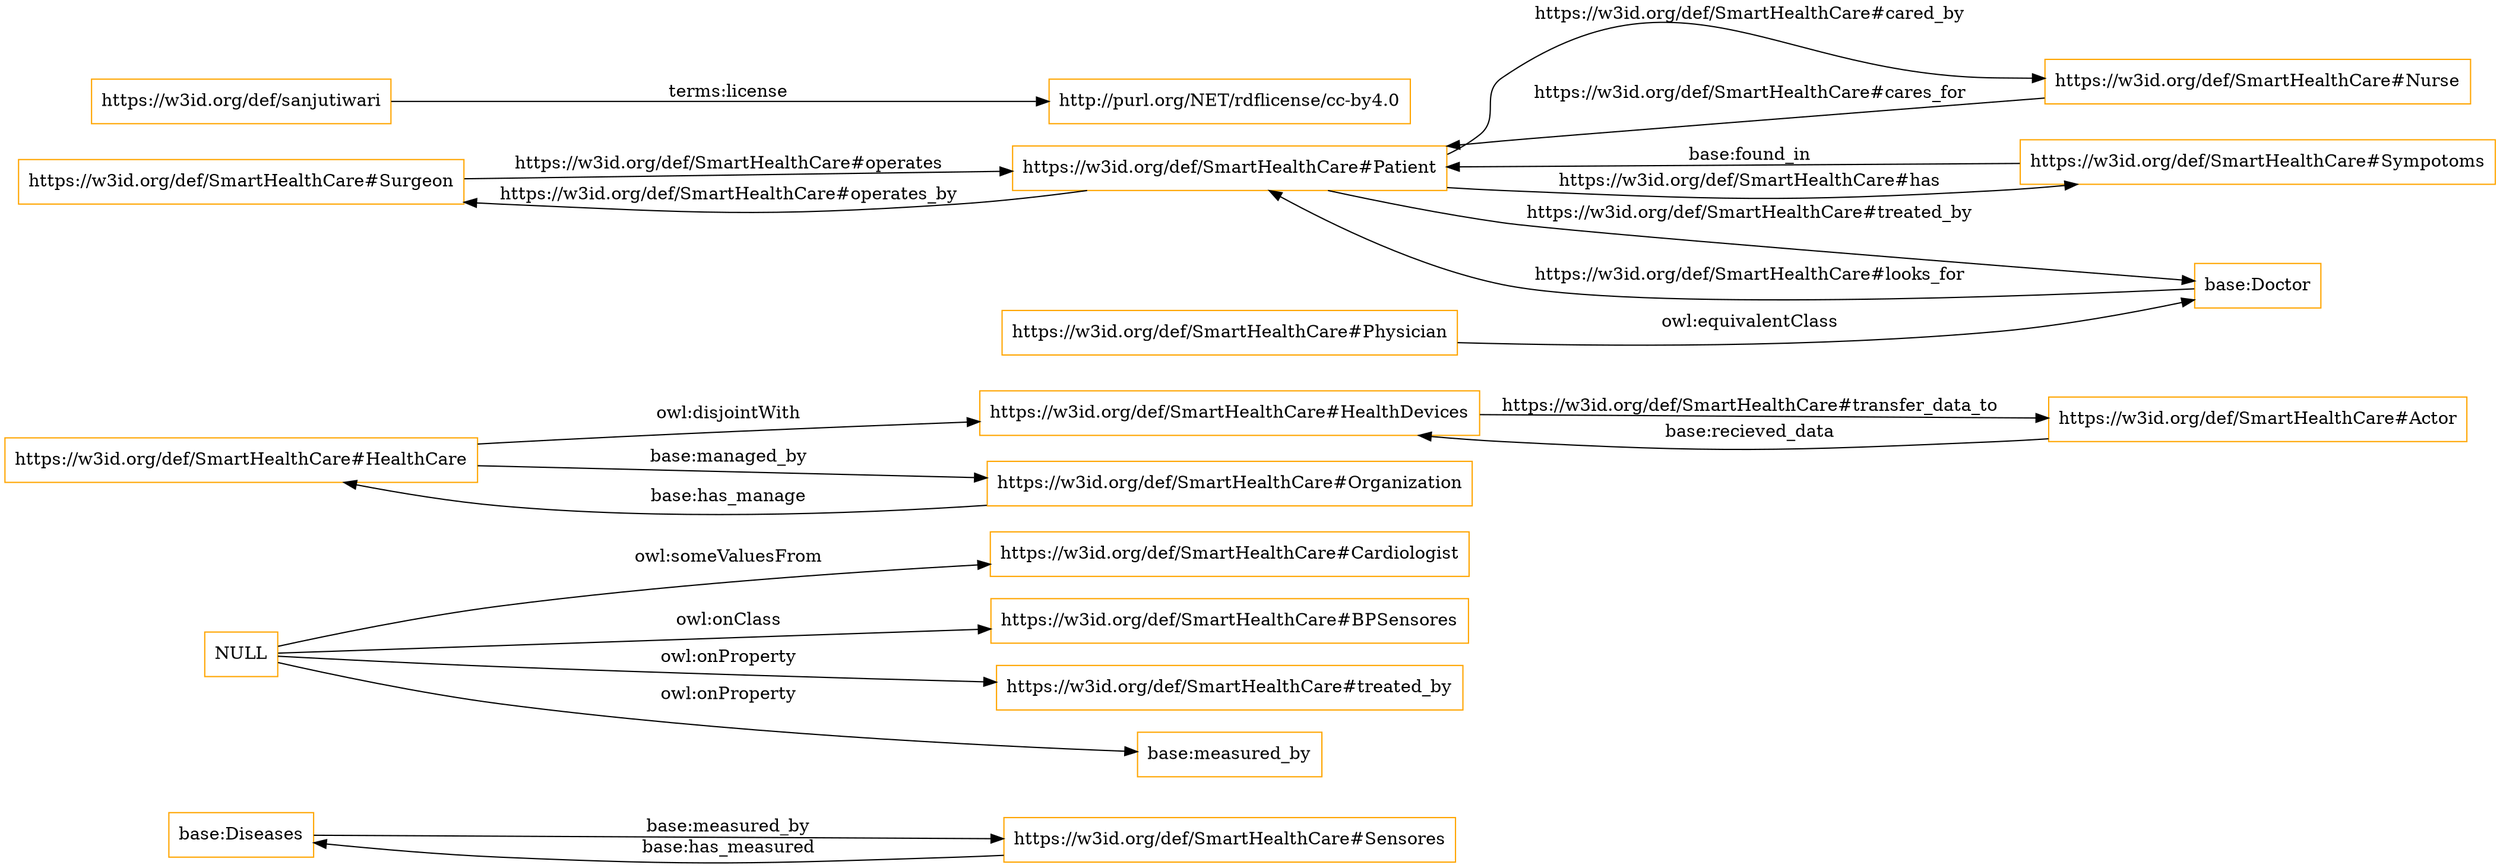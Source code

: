 digraph ar2dtool_diagram { 
rankdir=LR;
size="1501"
node [shape = rectangle, color="orange"]; "base:Diseases" "https://w3id.org/def/SmartHealthCare#Cardiologist" "https://w3id.org/def/SmartHealthCare#BPSensores" "https://w3id.org/def/SmartHealthCare#HealthDevices" "https://w3id.org/def/SmartHealthCare#Surgeon" "https://w3id.org/def/SmartHealthCare#Physician" "https://w3id.org/def/SmartHealthCare#Nurse" "base:Doctor" "https://w3id.org/def/SmartHealthCare#Sympotoms" "https://w3id.org/def/SmartHealthCare#Sensores" "https://w3id.org/def/SmartHealthCare#HealthCare" "https://w3id.org/def/SmartHealthCare#Organization" "https://w3id.org/def/SmartHealthCare#Actor" "https://w3id.org/def/SmartHealthCare#Patient" ; /*classes style*/
	"NULL" -> "https://w3id.org/def/SmartHealthCare#Cardiologist" [ label = "owl:someValuesFrom" ];
	"NULL" -> "https://w3id.org/def/SmartHealthCare#treated_by" [ label = "owl:onProperty" ];
	"NULL" -> "https://w3id.org/def/SmartHealthCare#BPSensores" [ label = "owl:onClass" ];
	"NULL" -> "base:measured_by" [ label = "owl:onProperty" ];
	"https://w3id.org/def/SmartHealthCare#HealthCare" -> "https://w3id.org/def/SmartHealthCare#HealthDevices" [ label = "owl:disjointWith" ];
	"https://w3id.org/def/sanjutiwari" -> "http://purl.org/NET/rdflicense/cc-by4.0" [ label = "terms:license" ];
	"https://w3id.org/def/SmartHealthCare#Physician" -> "base:Doctor" [ label = "owl:equivalentClass" ];
	"https://w3id.org/def/SmartHealthCare#Organization" -> "https://w3id.org/def/SmartHealthCare#HealthCare" [ label = "base:has_manage" ];
	"https://w3id.org/def/SmartHealthCare#HealthCare" -> "https://w3id.org/def/SmartHealthCare#Organization" [ label = "base:managed_by" ];
	"https://w3id.org/def/SmartHealthCare#HealthDevices" -> "https://w3id.org/def/SmartHealthCare#Actor" [ label = "https://w3id.org/def/SmartHealthCare#transfer_data_to" ];
	"https://w3id.org/def/SmartHealthCare#Sensores" -> "base:Diseases" [ label = "base:has_measured" ];
	"base:Diseases" -> "https://w3id.org/def/SmartHealthCare#Sensores" [ label = "base:measured_by" ];
	"https://w3id.org/def/SmartHealthCare#Patient" -> "https://w3id.org/def/SmartHealthCare#Sympotoms" [ label = "https://w3id.org/def/SmartHealthCare#has" ];
	"base:Doctor" -> "https://w3id.org/def/SmartHealthCare#Patient" [ label = "https://w3id.org/def/SmartHealthCare#looks_for" ];
	"https://w3id.org/def/SmartHealthCare#Actor" -> "https://w3id.org/def/SmartHealthCare#HealthDevices" [ label = "base:recieved_data" ];
	"https://w3id.org/def/SmartHealthCare#Patient" -> "base:Doctor" [ label = "https://w3id.org/def/SmartHealthCare#treated_by" ];
	"https://w3id.org/def/SmartHealthCare#Patient" -> "https://w3id.org/def/SmartHealthCare#Surgeon" [ label = "https://w3id.org/def/SmartHealthCare#operates_by" ];
	"https://w3id.org/def/SmartHealthCare#Patient" -> "https://w3id.org/def/SmartHealthCare#Nurse" [ label = "https://w3id.org/def/SmartHealthCare#cared_by" ];
	"https://w3id.org/def/SmartHealthCare#Surgeon" -> "https://w3id.org/def/SmartHealthCare#Patient" [ label = "https://w3id.org/def/SmartHealthCare#operates" ];
	"https://w3id.org/def/SmartHealthCare#Sympotoms" -> "https://w3id.org/def/SmartHealthCare#Patient" [ label = "base:found_in" ];
	"https://w3id.org/def/SmartHealthCare#Nurse" -> "https://w3id.org/def/SmartHealthCare#Patient" [ label = "https://w3id.org/def/SmartHealthCare#cares_for" ];

}
